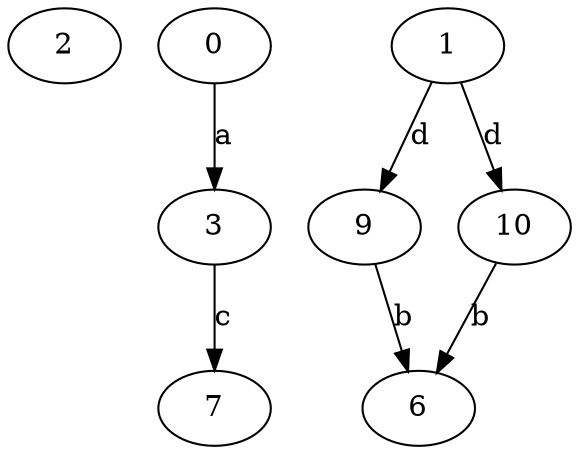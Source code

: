 strict digraph  {
2;
0;
3;
6;
7;
1;
9;
10;
0 -> 3  [label=a];
3 -> 7  [label=c];
1 -> 9  [label=d];
1 -> 10  [label=d];
9 -> 6  [label=b];
10 -> 6  [label=b];
}
